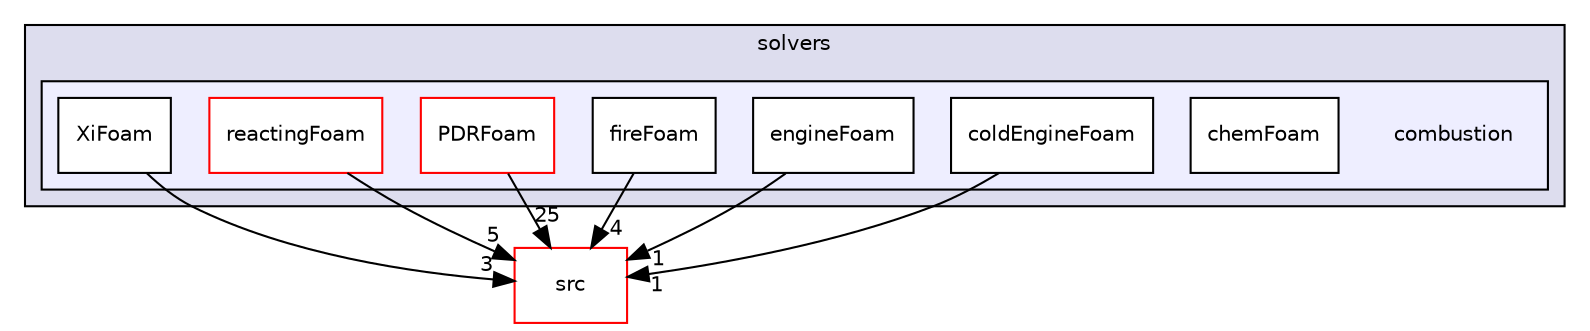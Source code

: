 digraph "applications/solvers/combustion" {
  bgcolor=transparent;
  compound=true
  node [ fontsize="10", fontname="Helvetica"];
  edge [ labelfontsize="10", labelfontname="Helvetica"];
  subgraph clusterdir_fdd174abb8ada244b49e98779c87ac3c {
    graph [ bgcolor="#ddddee", pencolor="black", label="solvers" fontname="Helvetica", fontsize="10", URL="dir_fdd174abb8ada244b49e98779c87ac3c.html"]
  subgraph clusterdir_88c1d5d59a4178ad3afaab9cf233cb5e {
    graph [ bgcolor="#eeeeff", pencolor="black", label="" URL="dir_88c1d5d59a4178ad3afaab9cf233cb5e.html"];
    dir_88c1d5d59a4178ad3afaab9cf233cb5e [shape=plaintext label="combustion"];
    dir_5c733699742fc9cb63e9c3c0074eb0ce [shape=box label="chemFoam" color="black" fillcolor="white" style="filled" URL="dir_5c733699742fc9cb63e9c3c0074eb0ce.html"];
    dir_a22d7e8ed7f99cd6540297b50b76fda7 [shape=box label="coldEngineFoam" color="black" fillcolor="white" style="filled" URL="dir_a22d7e8ed7f99cd6540297b50b76fda7.html"];
    dir_fc70bffd2334ab0987ebc37fc1af42f1 [shape=box label="engineFoam" color="black" fillcolor="white" style="filled" URL="dir_fc70bffd2334ab0987ebc37fc1af42f1.html"];
    dir_e530b45aae71659635a4c6dc28d17331 [shape=box label="fireFoam" color="black" fillcolor="white" style="filled" URL="dir_e530b45aae71659635a4c6dc28d17331.html"];
    dir_7013a7587984e010384a3ad956d16510 [shape=box label="PDRFoam" color="red" fillcolor="white" style="filled" URL="dir_7013a7587984e010384a3ad956d16510.html"];
    dir_77e43672d651fa6e6d24ffd29099bf96 [shape=box label="reactingFoam" color="red" fillcolor="white" style="filled" URL="dir_77e43672d651fa6e6d24ffd29099bf96.html"];
    dir_7b7ff6f9c8b758fe57960f4103fac593 [shape=box label="XiFoam" color="black" fillcolor="white" style="filled" URL="dir_7b7ff6f9c8b758fe57960f4103fac593.html"];
  }
  }
  dir_68267d1309a1af8e8297ef4c3efbcdba [shape=box label="src" color="red" URL="dir_68267d1309a1af8e8297ef4c3efbcdba.html"];
  dir_fc70bffd2334ab0987ebc37fc1af42f1->dir_68267d1309a1af8e8297ef4c3efbcdba [headlabel="1", labeldistance=1.5 headhref="dir_000022_000736.html"];
  dir_e530b45aae71659635a4c6dc28d17331->dir_68267d1309a1af8e8297ef4c3efbcdba [headlabel="4", labeldistance=1.5 headhref="dir_000023_000736.html"];
  dir_7b7ff6f9c8b758fe57960f4103fac593->dir_68267d1309a1af8e8297ef4c3efbcdba [headlabel="3", labeldistance=1.5 headhref="dir_000028_000736.html"];
  dir_7013a7587984e010384a3ad956d16510->dir_68267d1309a1af8e8297ef4c3efbcdba [headlabel="25", labeldistance=1.5 headhref="dir_000024_000736.html"];
  dir_77e43672d651fa6e6d24ffd29099bf96->dir_68267d1309a1af8e8297ef4c3efbcdba [headlabel="5", labeldistance=1.5 headhref="dir_000025_000736.html"];
  dir_a22d7e8ed7f99cd6540297b50b76fda7->dir_68267d1309a1af8e8297ef4c3efbcdba [headlabel="1", labeldistance=1.5 headhref="dir_000071_000736.html"];
}
